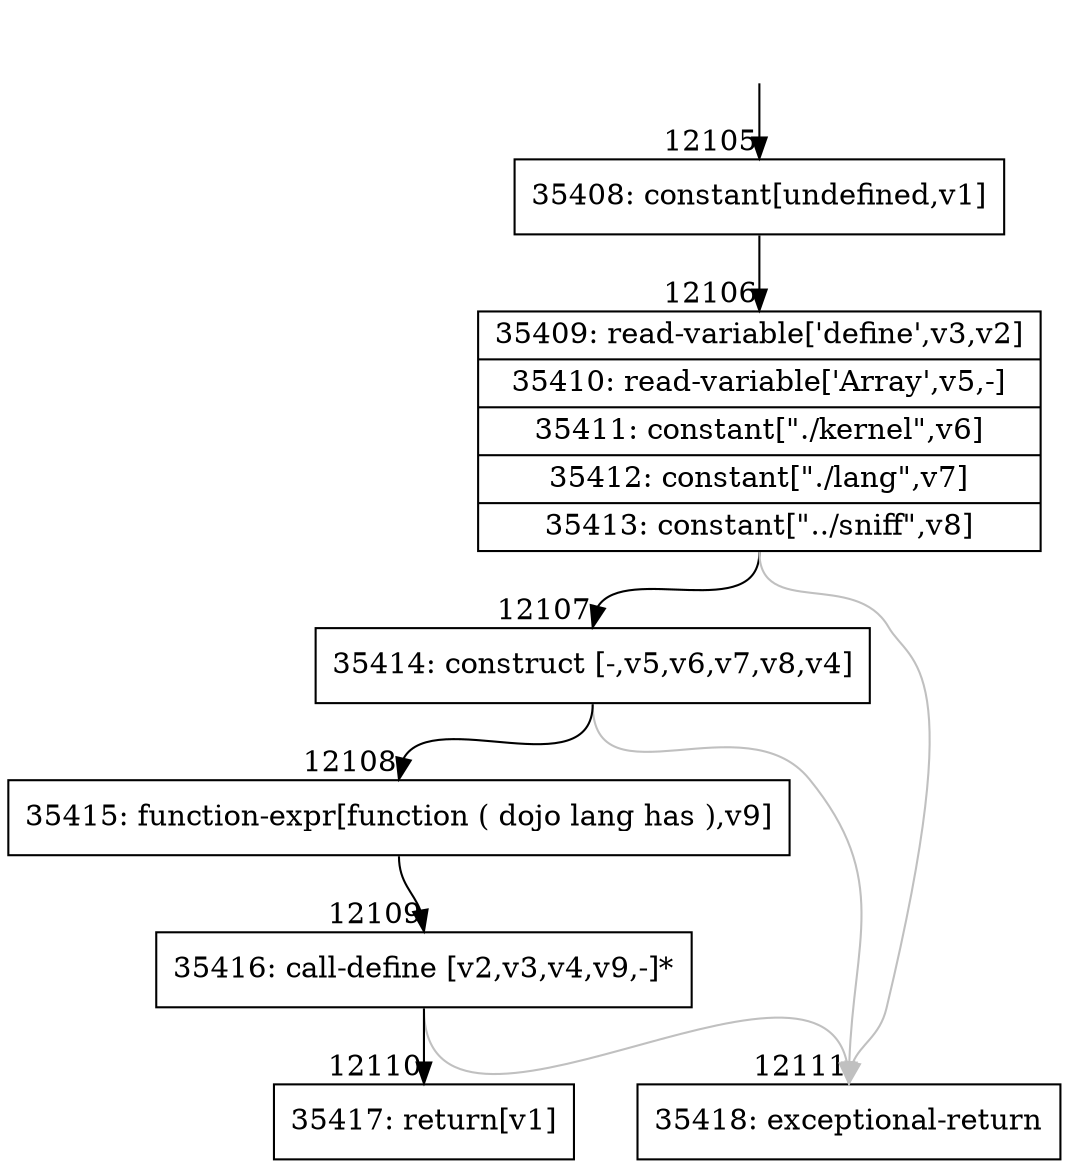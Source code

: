 digraph {
rankdir="TD"
BB_entry889[shape=none,label=""];
BB_entry889 -> BB12105 [tailport=s, headport=n, headlabel="    12105"]
BB12105 [shape=record label="{35408: constant[undefined,v1]}" ] 
BB12105 -> BB12106 [tailport=s, headport=n, headlabel="      12106"]
BB12106 [shape=record label="{35409: read-variable['define',v3,v2]|35410: read-variable['Array',v5,-]|35411: constant[\"./kernel\",v6]|35412: constant[\"./lang\",v7]|35413: constant[\"../sniff\",v8]}" ] 
BB12106 -> BB12107 [tailport=s, headport=n, headlabel="      12107"]
BB12106 -> BB12111 [tailport=s, headport=n, color=gray, headlabel="      12111"]
BB12107 [shape=record label="{35414: construct [-,v5,v6,v7,v8,v4]}" ] 
BB12107 -> BB12108 [tailport=s, headport=n, headlabel="      12108"]
BB12107 -> BB12111 [tailport=s, headport=n, color=gray]
BB12108 [shape=record label="{35415: function-expr[function ( dojo lang has ),v9]}" ] 
BB12108 -> BB12109 [tailport=s, headport=n, headlabel="      12109"]
BB12109 [shape=record label="{35416: call-define [v2,v3,v4,v9,-]*}" ] 
BB12109 -> BB12110 [tailport=s, headport=n, headlabel="      12110"]
BB12109 -> BB12111 [tailport=s, headport=n, color=gray]
BB12110 [shape=record label="{35417: return[v1]}" ] 
BB12111 [shape=record label="{35418: exceptional-return}" ] 
//#$~ 16947
}
